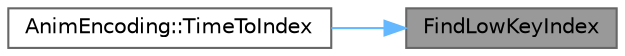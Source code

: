 digraph "FindLowKeyIndex"
{
 // INTERACTIVE_SVG=YES
 // LATEX_PDF_SIZE
  bgcolor="transparent";
  edge [fontname=Helvetica,fontsize=10,labelfontname=Helvetica,labelfontsize=10];
  node [fontname=Helvetica,fontsize=10,shape=box,height=0.2,width=0.4];
  rankdir="RL";
  Node1 [id="Node000001",label="FindLowKeyIndex",height=0.2,width=0.4,color="gray40", fillcolor="grey60", style="filled", fontcolor="black",tooltip="Utility function to find the key before the specified search value."];
  Node1 -> Node2 [id="edge1_Node000001_Node000002",dir="back",color="steelblue1",style="solid",tooltip=" "];
  Node2 [id="Node000002",label="AnimEncoding::TimeToIndex",height=0.2,width=0.4,color="grey40", fillcolor="white", style="filled",URL="$d8/d6a/classAnimEncoding.html#a00a4acff1dc567497777f6841b1b63ac",tooltip="Utility function to determine the two key indices to interpolate given a relative position in the ani..."];
}
